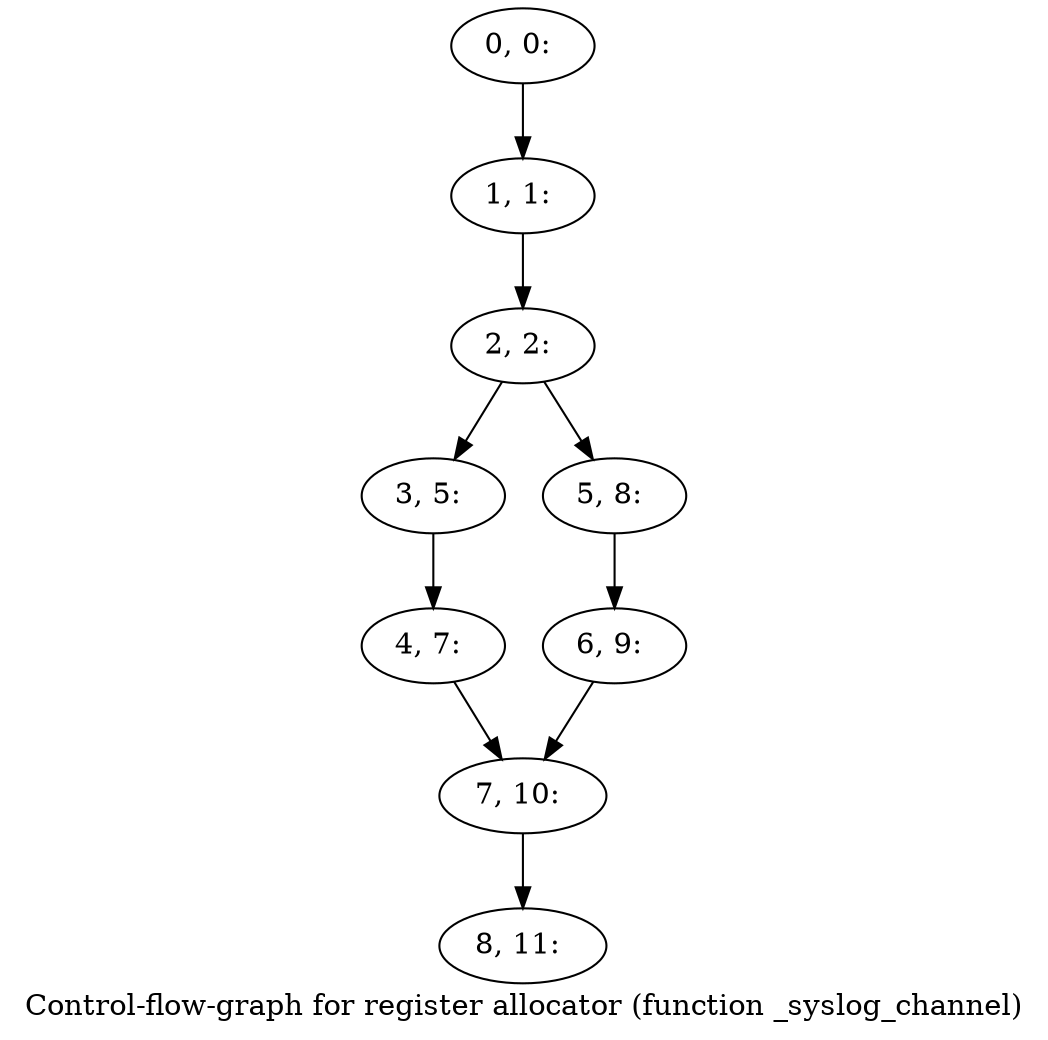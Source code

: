digraph G {
graph [label="Control-flow-graph for register allocator (function _syslog_channel)"]
0[label="0, 0: "];
1[label="1, 1: "];
2[label="2, 2: "];
3[label="3, 5: "];
4[label="4, 7: "];
5[label="5, 8: "];
6[label="6, 9: "];
7[label="7, 10: "];
8[label="8, 11: "];
0->1 ;
1->2 ;
2->3 ;
2->5 ;
3->4 ;
4->7 ;
5->6 ;
6->7 ;
7->8 ;
}
